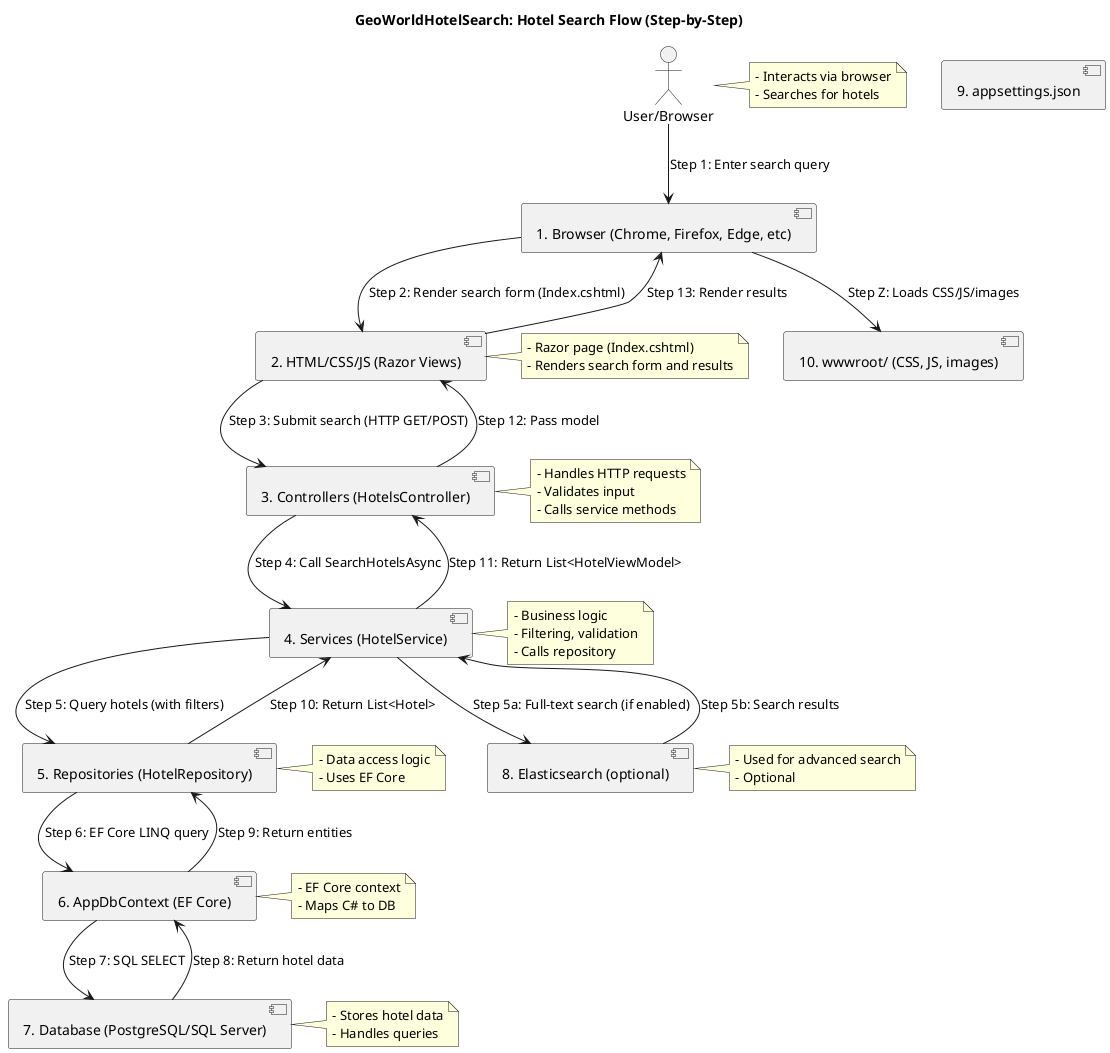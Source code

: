 @startuml

'title
title GeoWorldHotelSearch: Hotel Search Flow (Step-by-Step)

actor User as "User/Browser"

' Components
component "1. Browser (Chrome, Firefox, Edge, etc)" as Browser
component "2. HTML/CSS/JS (Razor Views)" as Views
component "3. Controllers (HotelsController)" as Controller
component "4. Services (HotelService)" as Service
component "5. Repositories (HotelRepository)" as Repository
component "6. AppDbContext (EF Core)" as AppDbContext
component "7. Database (PostgreSQL/SQL Server)" as Database
component "8. Elasticsearch (optional)" as Elasticsearch
component "9. appsettings.json" as AppSettings
component "10. wwwroot/ (CSS, JS, images)" as StaticAssets

' Hotel Search Flow (Step-by-step)
User --> Browser : Step 1: Enter search query
Browser --> Views : Step 2: Render search form (Index.cshtml)
Views --> Controller : Step 3: Submit search (HTTP GET/POST)
Controller --> Service : Step 4: Call SearchHotelsAsync
Service --> Repository : Step 5: Query hotels (with filters)
Repository --> AppDbContext : Step 6: EF Core LINQ query
AppDbContext --> Database : Step 7: SQL SELECT
Database --> AppDbContext : Step 8: Return hotel data
AppDbContext --> Repository : Step 9: Return entities
Repository --> Service : Step 10: Return List<Hotel>
Service --> Controller : Step 11: Return List<HotelViewModel>
Controller --> Views : Step 12: Pass model
Views --> Browser : Step 13: Render results

' Optional: Elasticsearch
Service --> Elasticsearch : Step 5a: Full-text search (if enabled)
Elasticsearch --> Service : Step 5b: Search results

' Static assets
Browser --> StaticAssets : Step Z: Loads CSS/JS/images

' Notes
note right of User
- Interacts via browser
- Searches for hotels
end note

note right of Views
- Razor page (Index.cshtml)
- Renders search form and results
end note

note right of Controller
- Handles HTTP requests
- Validates input
- Calls service methods
end note

note right of Service
- Business logic
- Filtering, validation
- Calls repository
end note

note right of Repository
- Data access logic
- Uses EF Core
end note

note right of AppDbContext
- EF Core context
- Maps C# to DB
end note

note right of Database
- Stores hotel data
- Handles queries
end note

note right of Elasticsearch
- Used for advanced search
- Optional
end note

@enduml
